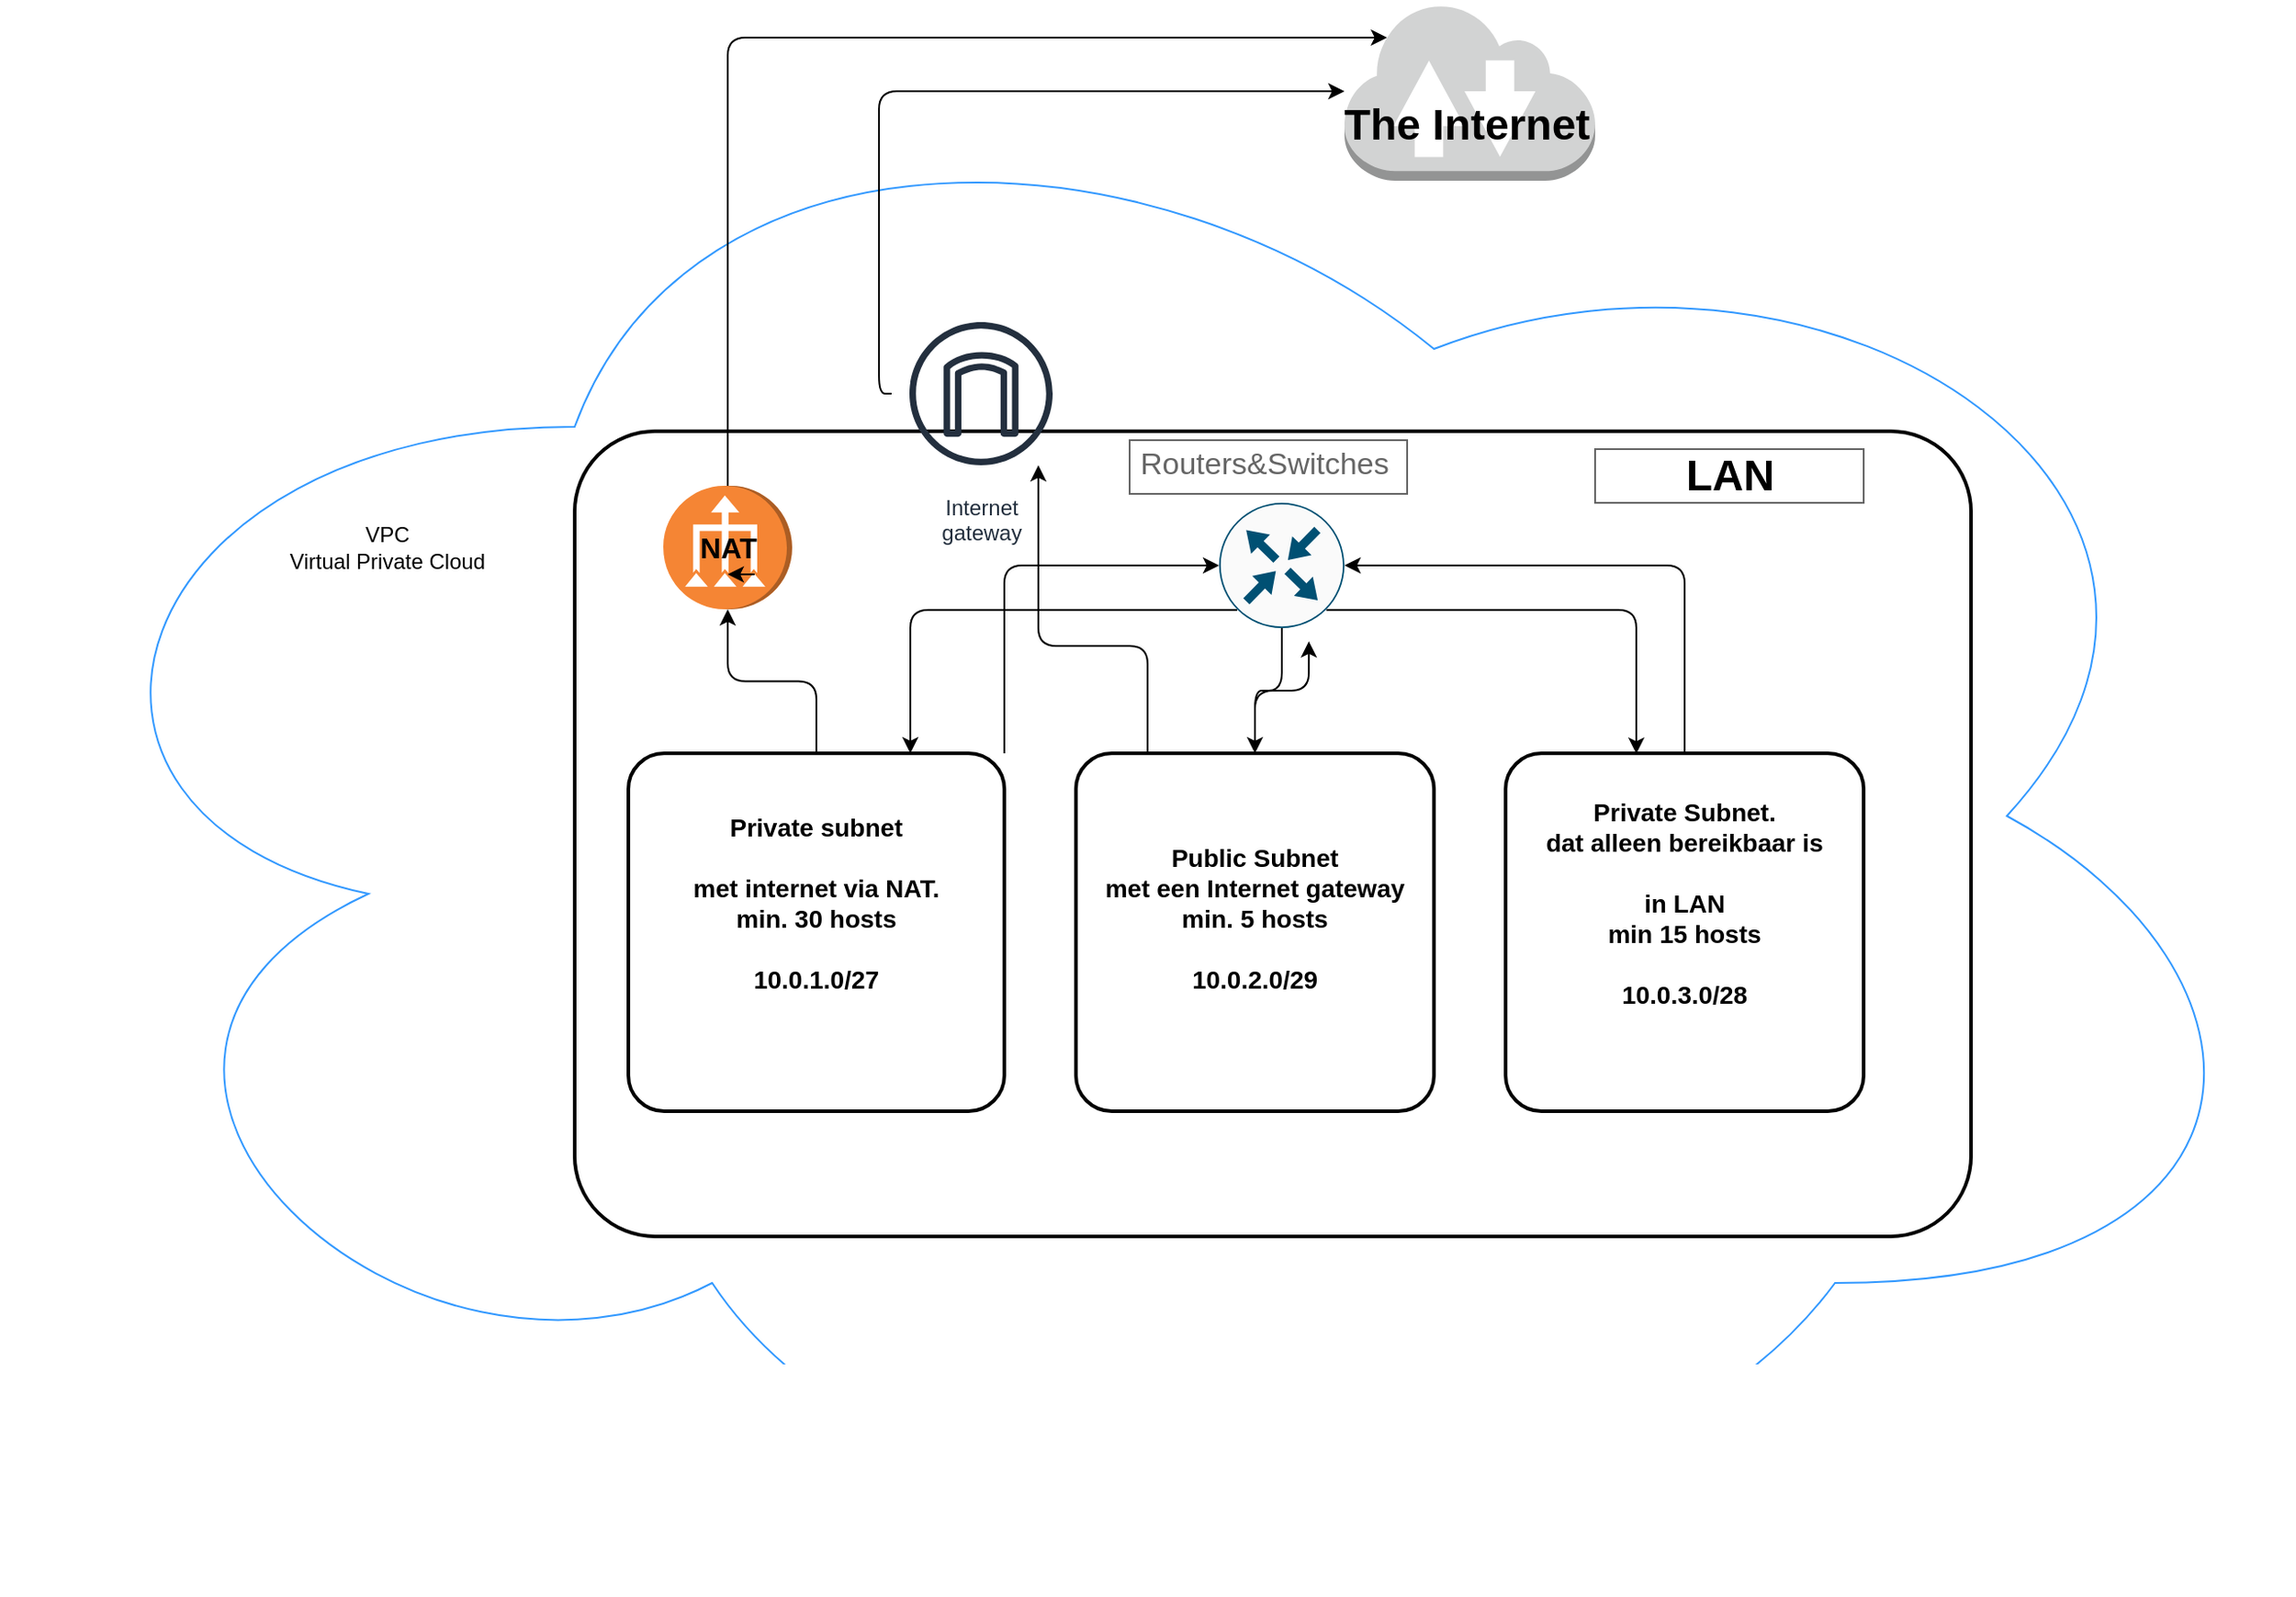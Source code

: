 <mxfile version="16.0.3" type="github" pages="2"><diagram id="2RsUc6NY3z2zbJAGXJwZ" name="Page-1"><mxGraphModel dx="1547" dy="1994" grid="0" gridSize="10" guides="0" tooltips="1" connect="1" arrows="1" fold="1" page="1" pageScale="1" pageWidth="850" pageHeight="1100" math="0" shadow="0"><root><mxCell id="0"/><mxCell id="1" parent="0"/><mxCell id="86SXcDMA6rlbpeTVH5Bz-2" value="" style="ellipse;shape=cloud;whiteSpace=wrap;html=1;fillColor=none;strokeColor=#3399FF;rounded=1;" vertex="1" parent="1"><mxGeometry x="120" y="-220" width="1280" height="870" as="geometry"/></mxCell><mxCell id="86SXcDMA6rlbpeTVH5Bz-18" value="" style="rounded=1;arcSize=10;dashed=0;fillColor=none;gradientColor=none;strokeWidth=2;" vertex="1" parent="1"><mxGeometry x="440" width="780" height="450" as="geometry"/></mxCell><mxCell id="86SXcDMA6rlbpeTVH5Bz-3" value="VPC&lt;br&gt;Virtual Private Cloud" style="text;html=1;resizable=0;autosize=1;align=center;verticalAlign=middle;points=[];fillColor=none;strokeColor=none;rounded=1;" vertex="1" parent="1"><mxGeometry x="270" y="50" width="130" height="30" as="geometry"/></mxCell><mxCell id="86SXcDMA6rlbpeTVH5Bz-24" style="edgeStyle=orthogonalEdgeStyle;rounded=1;orthogonalLoop=1;jettySize=auto;html=1;" edge="1" parent="1" source="86SXcDMA6rlbpeTVH5Bz-12" target="86SXcDMA6rlbpeTVH5Bz-20"><mxGeometry relative="1" as="geometry"/></mxCell><mxCell id="FBaeV6zIPvlzsN-uIj8U-23" style="edgeStyle=orthogonalEdgeStyle;rounded=1;orthogonalLoop=1;jettySize=auto;html=1;exitX=1;exitY=0;exitDx=0;exitDy=0;entryX=0.5;entryY=1;entryDx=0;entryDy=0;entryPerimeter=0;fontSize=16;" edge="1" parent="1" source="86SXcDMA6rlbpeTVH5Bz-12" target="FBaeV6zIPvlzsN-uIj8U-14"><mxGeometry relative="1" as="geometry"/></mxCell><mxCell id="86SXcDMA6rlbpeTVH5Bz-12" value="Private subnet &#xA;&#xA;met internet via NAT.&#xA;min. 30 hosts&#xA;&#xA;10.0.1.0/27&#xA;&#xA;" style="rounded=1;arcSize=10;dashed=0;fillColor=none;gradientColor=none;strokeWidth=2;fontSize=14;fontStyle=1" vertex="1" parent="1"><mxGeometry x="470" y="180" width="210" height="200" as="geometry"/></mxCell><mxCell id="FBaeV6zIPvlzsN-uIj8U-13" style="edgeStyle=orthogonalEdgeStyle;rounded=1;orthogonalLoop=1;jettySize=auto;html=1;fontSize=16;" edge="1" parent="1" source="86SXcDMA6rlbpeTVH5Bz-14"><mxGeometry relative="1" as="geometry"><mxPoint x="699" y="19" as="targetPoint"/><Array as="points"><mxPoint x="760" y="120"/><mxPoint x="699" y="120"/></Array></mxGeometry></mxCell><mxCell id="FBaeV6zIPvlzsN-uIj8U-20" style="edgeStyle=orthogonalEdgeStyle;rounded=1;orthogonalLoop=1;jettySize=auto;html=1;entryX=1.106;entryY=0.284;entryDx=0;entryDy=0;entryPerimeter=0;fontSize=16;" edge="1" parent="1" source="86SXcDMA6rlbpeTVH5Bz-14" target="FBaeV6zIPvlzsN-uIj8U-14"><mxGeometry relative="1" as="geometry"/></mxCell><mxCell id="86SXcDMA6rlbpeTVH5Bz-14" value="Public Subnet&#xA;met een Internet gateway&#xA;min. 5 hosts&#xA;&#xA;10.0.2.0/29&#xA;" style="rounded=1;arcSize=10;dashed=0;fillColor=none;gradientColor=none;strokeWidth=2;fontSize=14;fontStyle=1" vertex="1" parent="1"><mxGeometry x="720" y="180" width="200" height="200" as="geometry"/></mxCell><mxCell id="FBaeV6zIPvlzsN-uIj8U-18" style="edgeStyle=orthogonalEdgeStyle;rounded=1;orthogonalLoop=1;jettySize=auto;html=1;entryX=0.5;entryY=0;entryDx=0;entryDy=0;entryPerimeter=0;fontSize=16;" edge="1" parent="1" source="86SXcDMA6rlbpeTVH5Bz-15" target="FBaeV6zIPvlzsN-uIj8U-14"><mxGeometry relative="1" as="geometry"><Array as="points"><mxPoint x="1060" y="75"/></Array></mxGeometry></mxCell><mxCell id="86SXcDMA6rlbpeTVH5Bz-15" value="Private Subnet. &#xA;dat alleen bereikbaar is &#xA;&#xA;in LAN&#xA;min 15 hosts&#xA;&#xA;10.0.3.0/28&#xA;&#xA;" style="rounded=1;arcSize=10;dashed=0;fillColor=none;gradientColor=none;strokeWidth=2;fontSize=14;fontStyle=1" vertex="1" parent="1"><mxGeometry x="960" y="180" width="200" height="200" as="geometry"/></mxCell><mxCell id="86SXcDMA6rlbpeTVH5Bz-25" style="edgeStyle=orthogonalEdgeStyle;rounded=1;orthogonalLoop=1;jettySize=auto;html=1;exitX=1;exitY=0.5;exitDx=0;exitDy=0;exitPerimeter=0;entryX=0.17;entryY=0.2;entryDx=0;entryDy=0;entryPerimeter=0;" edge="1" parent="1" source="86SXcDMA6rlbpeTVH5Bz-20" target="86SXcDMA6rlbpeTVH5Bz-31"><mxGeometry relative="1" as="geometry"><Array as="points"><mxPoint x="526" y="-220"/></Array></mxGeometry></mxCell><mxCell id="86SXcDMA6rlbpeTVH5Bz-20" value="" style="outlineConnect=0;dashed=0;verticalLabelPosition=bottom;verticalAlign=top;align=center;html=1;shape=mxgraph.aws3.vpc_nat_gateway;fillColor=#F58534;gradientColor=none;rotation=-90;rounded=1;" vertex="1" parent="1"><mxGeometry x="491" y="29" width="69" height="72" as="geometry"/></mxCell><mxCell id="86SXcDMA6rlbpeTVH5Bz-31" value="" style="outlineConnect=0;dashed=0;verticalLabelPosition=bottom;verticalAlign=top;align=center;html=1;shape=mxgraph.aws3.internet_2;fillColor=#D2D3D3;gradientColor=none;rounded=1;strokeColor=#3399FF;" vertex="1" parent="1"><mxGeometry x="870" y="-240" width="140" height="100" as="geometry"/></mxCell><mxCell id="FBaeV6zIPvlzsN-uIj8U-1" value="&lt;div align=&quot;center&quot;&gt;The Internet&lt;/div&gt;&lt;div align=&quot;center&quot;&gt;&lt;br&gt;&lt;/div&gt;" style="text;strokeColor=none;fillColor=none;html=1;fontSize=24;fontStyle=1;verticalAlign=middle;align=center;rounded=1;" vertex="1" parent="1"><mxGeometry x="841" y="-180" width="194" height="45" as="geometry"/></mxCell><mxCell id="FBaeV6zIPvlzsN-uIj8U-5" style="edgeStyle=orthogonalEdgeStyle;rounded=1;orthogonalLoop=1;jettySize=auto;html=1;fontSize=16;" edge="1" parent="1" source="86SXcDMA6rlbpeTVH5Bz-7" target="86SXcDMA6rlbpeTVH5Bz-31"><mxGeometry relative="1" as="geometry"><Array as="points"><mxPoint x="610" y="-190"/></Array></mxGeometry></mxCell><mxCell id="86SXcDMA6rlbpeTVH5Bz-7" value="Internet&#xA;gateway" style="sketch=0;outlineConnect=0;fontColor=#232F3E;gradientColor=none;strokeColor=#232F3E;fillColor=none;dashed=0;verticalLabelPosition=bottom;verticalAlign=top;align=center;html=1;fontSize=12;fontStyle=0;aspect=fixed;shape=mxgraph.aws4.resourceIcon;resIcon=mxgraph.aws4.internet_gateway;rounded=1;" vertex="1" parent="1"><mxGeometry x="617" y="-71" width="100" height="100" as="geometry"/></mxCell><mxCell id="FBaeV6zIPvlzsN-uIj8U-4" value="&lt;font style=&quot;font-size: 16px&quot;&gt;&lt;b&gt;NAT&lt;/b&gt;&lt;/font&gt;" style="text;html=1;strokeColor=none;fillColor=none;align=center;verticalAlign=middle;whiteSpace=wrap;rounded=0;fontSize=14;" vertex="1" parent="1"><mxGeometry x="495.5" y="50" width="60" height="30" as="geometry"/></mxCell><mxCell id="FBaeV6zIPvlzsN-uIj8U-7" style="edgeStyle=orthogonalEdgeStyle;rounded=1;orthogonalLoop=1;jettySize=auto;html=1;exitX=0.75;exitY=1;exitDx=0;exitDy=0;entryX=0.5;entryY=1;entryDx=0;entryDy=0;fontSize=16;" edge="1" parent="1" source="FBaeV6zIPvlzsN-uIj8U-4" target="FBaeV6zIPvlzsN-uIj8U-4"><mxGeometry relative="1" as="geometry"/></mxCell><mxCell id="FBaeV6zIPvlzsN-uIj8U-8" value="LAN" style="text;strokeColor=none;fillColor=none;html=1;fontSize=24;fontStyle=1;verticalAlign=middle;align=center;rounded=1;" vertex="1" parent="1"><mxGeometry x="1035" y="5" width="100" height="40" as="geometry"/></mxCell><mxCell id="FBaeV6zIPvlzsN-uIj8U-12" value="" style="strokeWidth=1;shadow=0;dashed=0;align=center;html=1;shape=mxgraph.mockup.text.textBox;fontColor=#666666;align=left;fontSize=17;spacingLeft=4;spacingTop=-3;strokeColor=#666666;mainText=;rounded=1;fillColor=none;" vertex="1" parent="1"><mxGeometry x="1010" y="10" width="150" height="30" as="geometry"/></mxCell><mxCell id="FBaeV6zIPvlzsN-uIj8U-19" style="edgeStyle=orthogonalEdgeStyle;rounded=1;orthogonalLoop=1;jettySize=auto;html=1;fontSize=16;" edge="1" parent="1" source="FBaeV6zIPvlzsN-uIj8U-14" target="86SXcDMA6rlbpeTVH5Bz-14"><mxGeometry relative="1" as="geometry"/></mxCell><mxCell id="FBaeV6zIPvlzsN-uIj8U-21" style="edgeStyle=orthogonalEdgeStyle;rounded=1;orthogonalLoop=1;jettySize=auto;html=1;exitX=0.856;exitY=0.145;exitDx=0;exitDy=0;exitPerimeter=0;entryX=0.365;entryY=0.001;entryDx=0;entryDy=0;entryPerimeter=0;fontSize=16;" edge="1" parent="1" source="FBaeV6zIPvlzsN-uIj8U-14" target="86SXcDMA6rlbpeTVH5Bz-15"><mxGeometry relative="1" as="geometry"/></mxCell><mxCell id="FBaeV6zIPvlzsN-uIj8U-22" style="edgeStyle=orthogonalEdgeStyle;rounded=1;orthogonalLoop=1;jettySize=auto;html=1;exitX=0.855;exitY=0.856;exitDx=0;exitDy=0;exitPerimeter=0;entryX=0.75;entryY=0;entryDx=0;entryDy=0;fontSize=16;" edge="1" parent="1" source="FBaeV6zIPvlzsN-uIj8U-14" target="86SXcDMA6rlbpeTVH5Bz-12"><mxGeometry relative="1" as="geometry"/></mxCell><mxCell id="FBaeV6zIPvlzsN-uIj8U-14" value="" style="sketch=0;points=[[0.5,0,0],[1,0.5,0],[0.5,1,0],[0,0.5,0],[0.145,0.145,0],[0.856,0.145,0],[0.855,0.856,0],[0.145,0.855,0]];verticalLabelPosition=bottom;html=1;verticalAlign=top;aspect=fixed;align=center;pointerEvents=1;shape=mxgraph.cisco19.rect;prIcon=router;fillColor=#FAFAFA;strokeColor=#005073;rounded=1;fontSize=16;direction=south;" vertex="1" parent="1"><mxGeometry x="800" y="40" width="70" height="70" as="geometry"/></mxCell><mxCell id="FBaeV6zIPvlzsN-uIj8U-17" value="&lt;div align=&quot;center&quot;&gt;Routers&amp;amp;Switches&lt;/div&gt;" style="strokeWidth=1;shadow=0;dashed=0;align=center;html=1;shape=mxgraph.mockup.text.textBox;fontColor=#666666;align=left;fontSize=17;spacingLeft=4;spacingTop=-3;strokeColor=#666666;mainText=;rounded=1;fillColor=none;" vertex="1" parent="1"><mxGeometry x="750" y="5" width="155" height="30" as="geometry"/></mxCell></root></mxGraphModel></diagram><diagram id="489dmstsRG7YR-ikdORE" name="Page-2"><mxGraphModel dx="1020" dy="626" grid="1" gridSize="10" guides="1" tooltips="1" connect="1" arrows="1" fold="1" page="1" pageScale="1" pageWidth="850" pageHeight="1100" math="0" shadow="0"><root><mxCell id="0dyy56m_WRFWjkZVN70o-0"/><mxCell id="0dyy56m_WRFWjkZVN70o-1" parent="0dyy56m_WRFWjkZVN70o-0"/></root></mxGraphModel></diagram></mxfile>